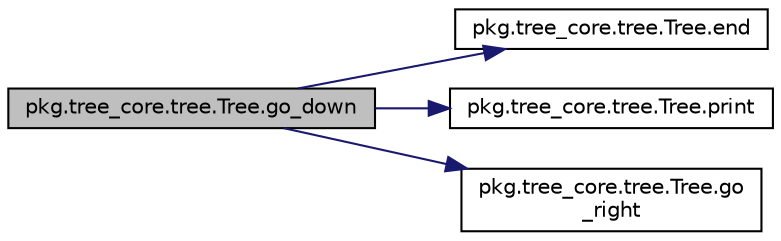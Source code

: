 digraph "pkg.tree_core.tree.Tree.go_down"
{
  edge [fontname="Helvetica",fontsize="10",labelfontname="Helvetica",labelfontsize="10"];
  node [fontname="Helvetica",fontsize="10",shape=record];
  rankdir="LR";
  Node19 [label="pkg.tree_core.tree.Tree.go_down",height=0.2,width=0.4,color="black", fillcolor="grey75", style="filled", fontcolor="black"];
  Node19 -> Node20 [color="midnightblue",fontsize="10",style="solid",fontname="Helvetica"];
  Node20 [label="pkg.tree_core.tree.Tree.end",height=0.2,width=0.4,color="black", fillcolor="white", style="filled",URL="$classpkg_1_1tree__core_1_1tree_1_1_tree.html#ae4373a0af2495360d8587a287dacf663"];
  Node19 -> Node21 [color="midnightblue",fontsize="10",style="solid",fontname="Helvetica"];
  Node21 [label="pkg.tree_core.tree.Tree.print",height=0.2,width=0.4,color="black", fillcolor="white", style="filled",URL="$classpkg_1_1tree__core_1_1tree_1_1_tree.html#a3b96af4aaa672bea99eb4ec5f06a4734"];
  Node19 -> Node22 [color="midnightblue",fontsize="10",style="solid",fontname="Helvetica"];
  Node22 [label="pkg.tree_core.tree.Tree.go\l_right",height=0.2,width=0.4,color="black", fillcolor="white", style="filled",URL="$classpkg_1_1tree__core_1_1tree_1_1_tree.html#a915faee2e88bf823ddb520081dcaf36c"];
}
